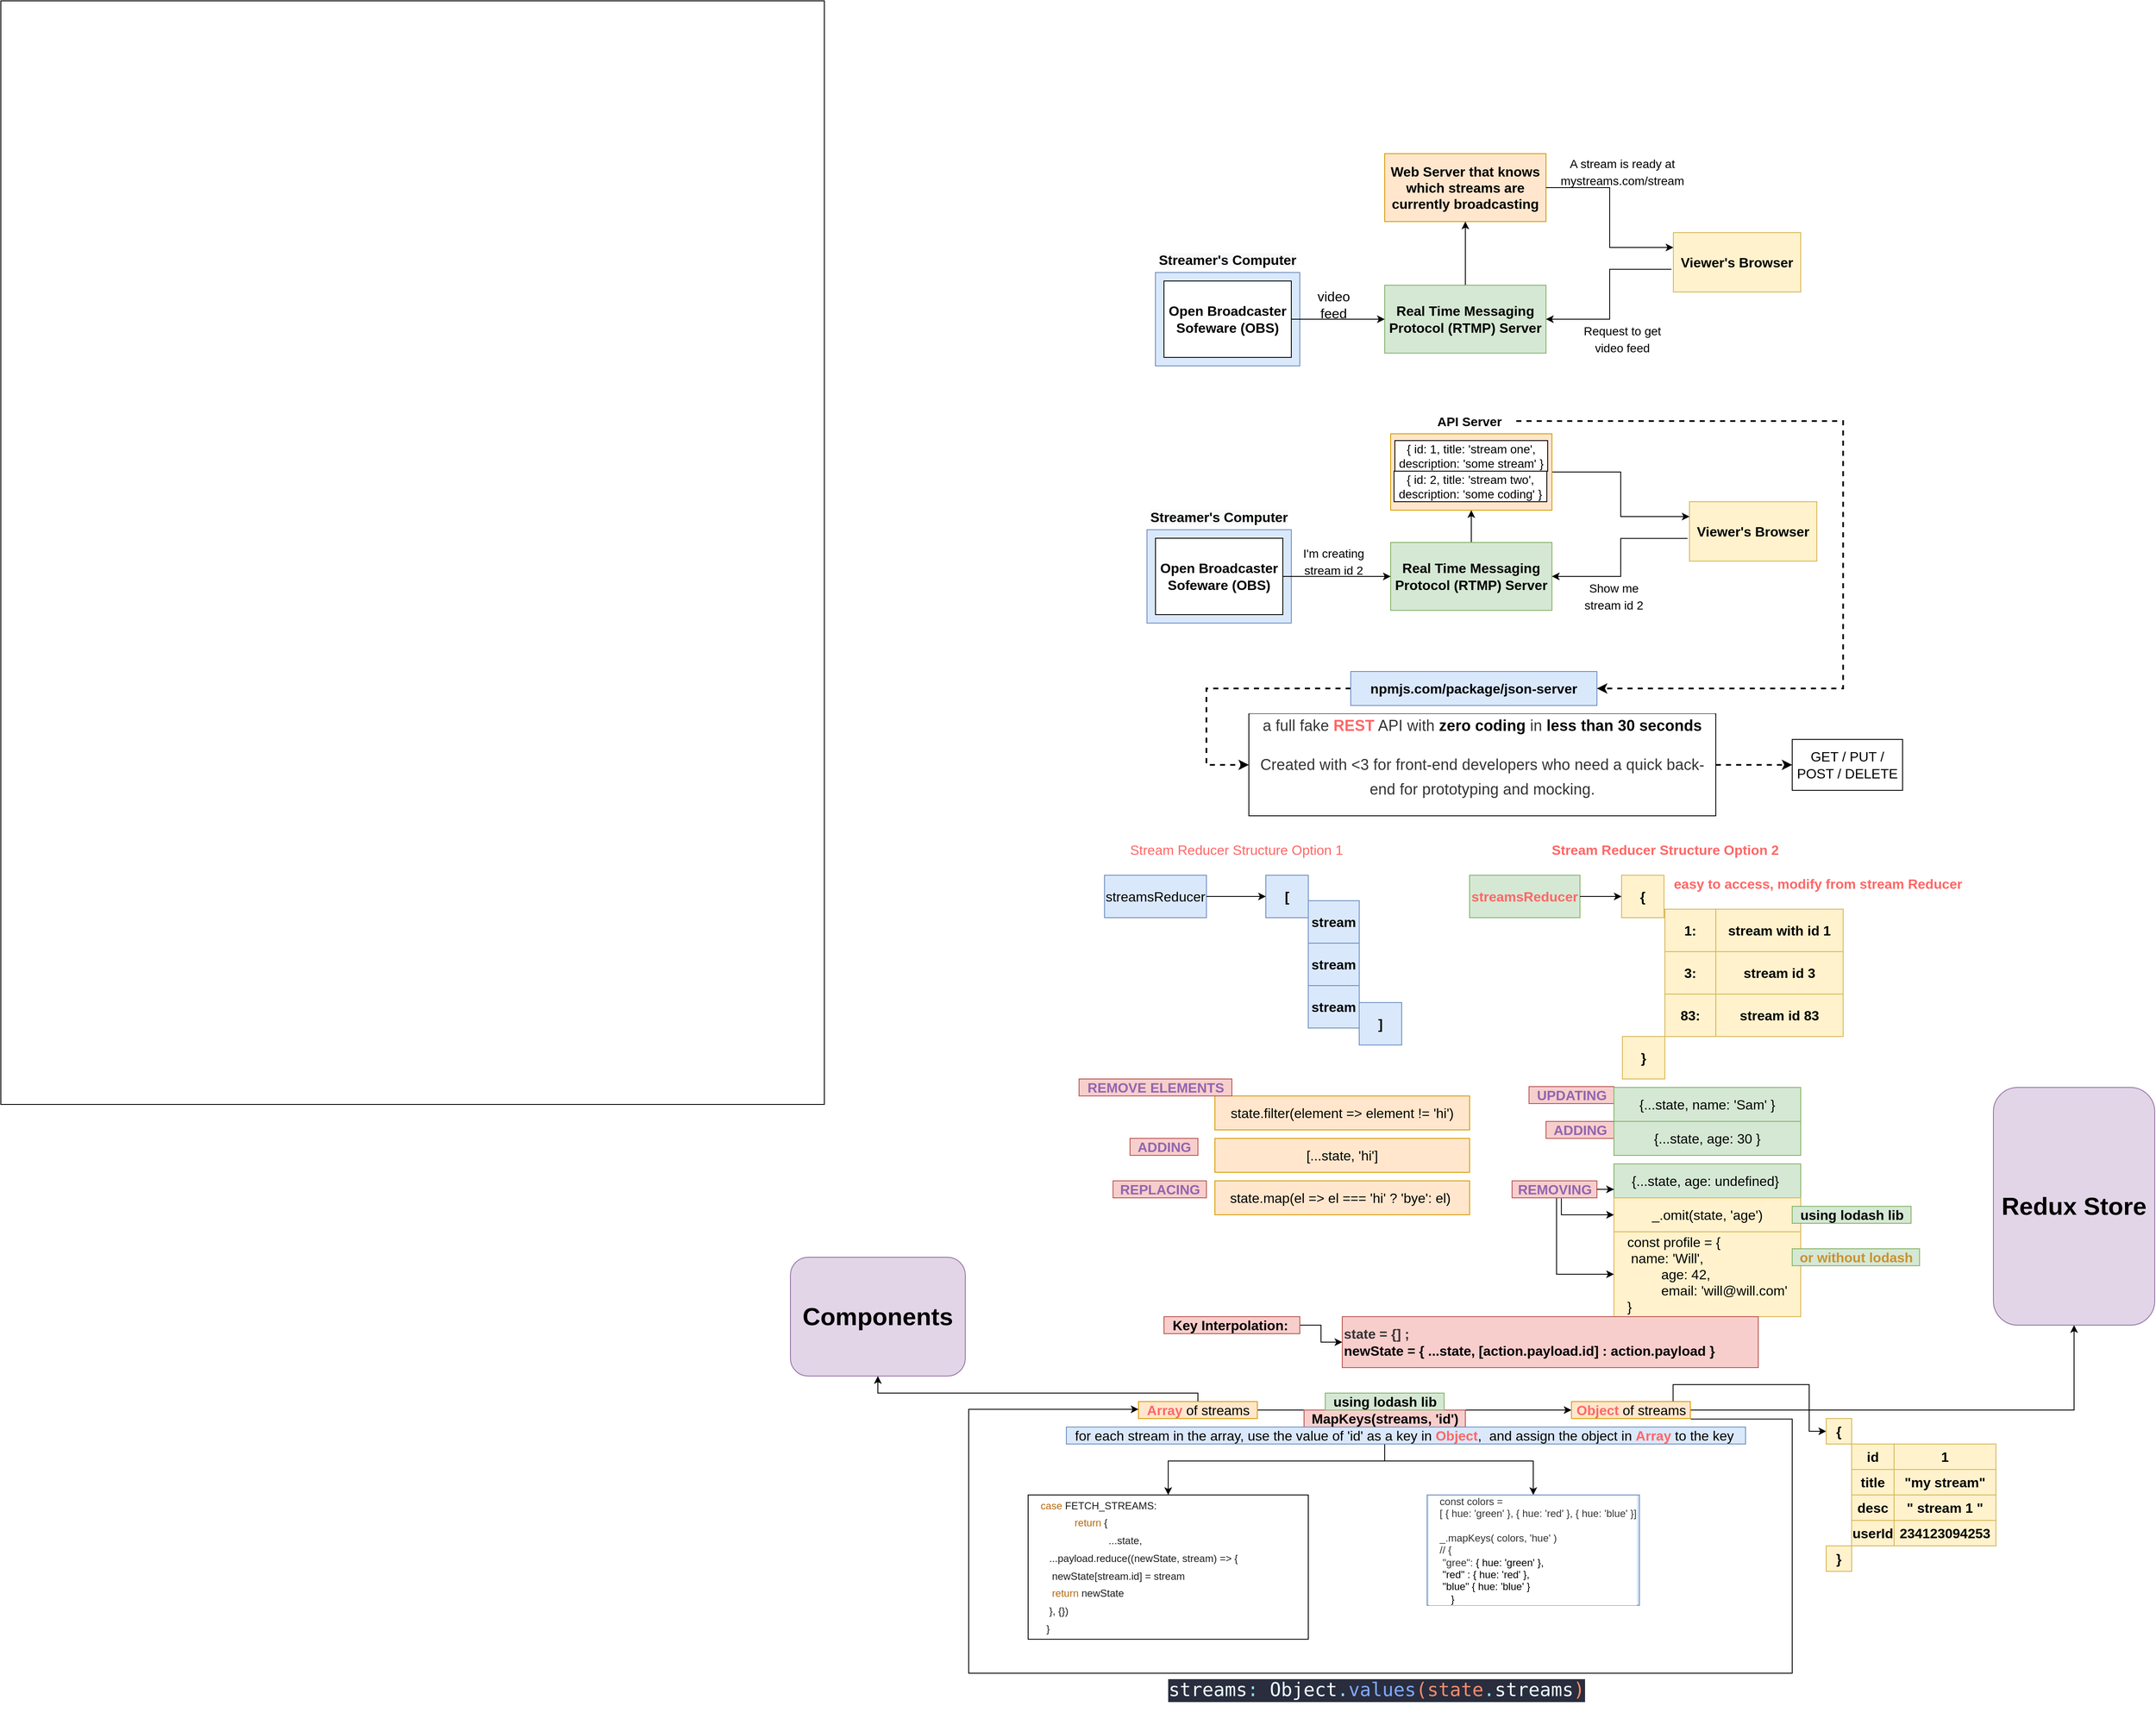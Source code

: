<mxfile version="15.6.3" type="github">
  <diagram id="C5RBs43oDa-KdzZeNtuy" name="Page-1">
    <mxGraphModel dx="2934" dy="1894" grid="1" gridSize="10" guides="1" tooltips="1" connect="1" arrows="1" fold="1" page="1" pageScale="1" pageWidth="827" pageHeight="1169" math="0" shadow="0">
      <root>
        <mxCell id="WIyWlLk6GJQsqaUBKTNV-0" />
        <mxCell id="WIyWlLk6GJQsqaUBKTNV-1" parent="WIyWlLk6GJQsqaUBKTNV-0" />
        <mxCell id="3ZLGVI5_L8edAR1RSdMJ-56" value="" style="group" parent="WIyWlLk6GJQsqaUBKTNV-1" vertex="1" connectable="0">
          <mxGeometry x="-170" y="40" width="770" height="560" as="geometry" />
        </mxCell>
        <mxCell id="3ZLGVI5_L8edAR1RSdMJ-15" value="" style="group" parent="3ZLGVI5_L8edAR1RSdMJ-56" vertex="1" connectable="0">
          <mxGeometry x="10" width="760" height="250" as="geometry" />
        </mxCell>
        <mxCell id="3ZLGVI5_L8edAR1RSdMJ-0" value="&lt;b&gt;&lt;font style=&quot;font-size: 16px&quot;&gt;Web Server that knows which streams are currently broadcasting&lt;/font&gt;&lt;/b&gt;" style="rounded=0;whiteSpace=wrap;html=1;fillColor=#ffe6cc;strokeColor=#d79b00;" parent="3ZLGVI5_L8edAR1RSdMJ-15" vertex="1">
          <mxGeometry x="270" width="190" height="80" as="geometry" />
        </mxCell>
        <mxCell id="3ZLGVI5_L8edAR1RSdMJ-1" value="&lt;b&gt;&lt;font style=&quot;font-size: 16px&quot;&gt;Viewer&#39;s Browser&lt;/font&gt;&lt;/b&gt;" style="rounded=0;whiteSpace=wrap;html=1;fillColor=#fff2cc;strokeColor=#d6b656;" parent="3ZLGVI5_L8edAR1RSdMJ-15" vertex="1">
          <mxGeometry x="610" y="93" width="150" height="70" as="geometry" />
        </mxCell>
        <mxCell id="3ZLGVI5_L8edAR1RSdMJ-10" style="edgeStyle=orthogonalEdgeStyle;rounded=0;orthogonalLoop=1;jettySize=auto;html=1;entryX=0;entryY=0.25;entryDx=0;entryDy=0;fontSize=16;" parent="3ZLGVI5_L8edAR1RSdMJ-15" source="3ZLGVI5_L8edAR1RSdMJ-0" target="3ZLGVI5_L8edAR1RSdMJ-1" edge="1">
          <mxGeometry relative="1" as="geometry" />
        </mxCell>
        <mxCell id="3ZLGVI5_L8edAR1RSdMJ-12" style="edgeStyle=orthogonalEdgeStyle;rounded=0;orthogonalLoop=1;jettySize=auto;html=1;entryX=0.5;entryY=1;entryDx=0;entryDy=0;fontSize=16;" parent="3ZLGVI5_L8edAR1RSdMJ-15" source="3ZLGVI5_L8edAR1RSdMJ-2" target="3ZLGVI5_L8edAR1RSdMJ-0" edge="1">
          <mxGeometry relative="1" as="geometry" />
        </mxCell>
        <mxCell id="3ZLGVI5_L8edAR1RSdMJ-2" value="&lt;b&gt;&lt;font style=&quot;font-size: 16px&quot;&gt;Real Time Messaging Protocol (RTMP) Server&lt;/font&gt;&lt;/b&gt;" style="rounded=0;whiteSpace=wrap;html=1;fillColor=#d5e8d4;strokeColor=#82b366;" parent="3ZLGVI5_L8edAR1RSdMJ-15" vertex="1">
          <mxGeometry x="270" y="155" width="190" height="80" as="geometry" />
        </mxCell>
        <mxCell id="3ZLGVI5_L8edAR1RSdMJ-11" style="edgeStyle=orthogonalEdgeStyle;rounded=0;orthogonalLoop=1;jettySize=auto;html=1;entryX=1;entryY=0.5;entryDx=0;entryDy=0;fontSize=16;exitX=-0.015;exitY=0.617;exitDx=0;exitDy=0;exitPerimeter=0;" parent="3ZLGVI5_L8edAR1RSdMJ-15" source="3ZLGVI5_L8edAR1RSdMJ-1" target="3ZLGVI5_L8edAR1RSdMJ-2" edge="1">
          <mxGeometry relative="1" as="geometry" />
        </mxCell>
        <mxCell id="3ZLGVI5_L8edAR1RSdMJ-6" value="" style="group" parent="3ZLGVI5_L8edAR1RSdMJ-15" vertex="1" connectable="0">
          <mxGeometry y="110" width="170" height="140" as="geometry" />
        </mxCell>
        <mxCell id="3ZLGVI5_L8edAR1RSdMJ-4" value="&lt;b&gt;&lt;span style=&quot;color: rgb(0 , 0 , 0) ; font-family: &amp;#34;helvetica&amp;#34; ; font-size: 16px ; font-style: normal ; letter-spacing: normal ; text-align: center ; text-indent: 0px ; text-transform: none ; word-spacing: 0px ; background-color: rgb(248 , 249 , 250) ; display: inline ; float: none&quot;&gt;Streamer&#39;s Computer&lt;/span&gt;&lt;br&gt;&lt;/b&gt;" style="text;html=1;strokeColor=none;fillColor=none;align=center;verticalAlign=middle;whiteSpace=wrap;rounded=0;fontSize=16;" parent="3ZLGVI5_L8edAR1RSdMJ-6" vertex="1">
          <mxGeometry width="170" height="30" as="geometry" />
        </mxCell>
        <mxCell id="3ZLGVI5_L8edAR1RSdMJ-5" value="" style="rounded=0;whiteSpace=wrap;html=1;fontSize=16;align=center;fillColor=#dae8fc;strokeColor=#6c8ebf;" parent="3ZLGVI5_L8edAR1RSdMJ-6" vertex="1">
          <mxGeometry y="30" width="170" height="110" as="geometry" />
        </mxCell>
        <mxCell id="3ZLGVI5_L8edAR1RSdMJ-7" value="&lt;b&gt;Open Broadcaster Sofeware (OBS)&lt;/b&gt;" style="rounded=0;whiteSpace=wrap;html=1;fontSize=16;align=center;" parent="3ZLGVI5_L8edAR1RSdMJ-6" vertex="1">
          <mxGeometry x="10" y="40" width="150" height="90" as="geometry" />
        </mxCell>
        <mxCell id="3ZLGVI5_L8edAR1RSdMJ-8" style="edgeStyle=orthogonalEdgeStyle;rounded=0;orthogonalLoop=1;jettySize=auto;html=1;entryX=0;entryY=0.5;entryDx=0;entryDy=0;fontSize=16;" parent="3ZLGVI5_L8edAR1RSdMJ-15" source="3ZLGVI5_L8edAR1RSdMJ-7" target="3ZLGVI5_L8edAR1RSdMJ-2" edge="1">
          <mxGeometry relative="1" as="geometry" />
        </mxCell>
        <mxCell id="3ZLGVI5_L8edAR1RSdMJ-9" value="video feed" style="text;html=1;strokeColor=none;fillColor=none;align=center;verticalAlign=middle;whiteSpace=wrap;rounded=0;fontSize=16;" parent="3ZLGVI5_L8edAR1RSdMJ-15" vertex="1">
          <mxGeometry x="180" y="163" width="60" height="30" as="geometry" />
        </mxCell>
        <mxCell id="3ZLGVI5_L8edAR1RSdMJ-13" value="&lt;font style=&quot;font-size: 14px&quot;&gt;Request to get video feed&lt;/font&gt;" style="text;html=1;strokeColor=none;fillColor=none;align=center;verticalAlign=middle;whiteSpace=wrap;rounded=0;fontSize=16;" parent="3ZLGVI5_L8edAR1RSdMJ-15" vertex="1">
          <mxGeometry x="500" y="200" width="100" height="35" as="geometry" />
        </mxCell>
        <mxCell id="3ZLGVI5_L8edAR1RSdMJ-14" value="&lt;font style=&quot;font-size: 14px&quot;&gt;A stream is ready at mystreams.com/stream&lt;/font&gt;" style="text;html=1;strokeColor=none;fillColor=none;align=center;verticalAlign=middle;whiteSpace=wrap;rounded=0;fontSize=16;" parent="3ZLGVI5_L8edAR1RSdMJ-15" vertex="1">
          <mxGeometry x="500" y="3" width="100" height="35" as="geometry" />
        </mxCell>
        <mxCell id="3ZLGVI5_L8edAR1RSdMJ-51" value="" style="group" parent="3ZLGVI5_L8edAR1RSdMJ-56" vertex="1" connectable="0">
          <mxGeometry y="280" width="760" height="280" as="geometry" />
        </mxCell>
        <mxCell id="3ZLGVI5_L8edAR1RSdMJ-53" value="" style="group" parent="3ZLGVI5_L8edAR1RSdMJ-51" vertex="1" connectable="0">
          <mxGeometry y="20" width="760" height="253" as="geometry" />
        </mxCell>
        <mxCell id="3ZLGVI5_L8edAR1RSdMJ-16" value="" style="group" parent="3ZLGVI5_L8edAR1RSdMJ-53" vertex="1" connectable="0">
          <mxGeometry y="3" width="760" height="250" as="geometry" />
        </mxCell>
        <mxCell id="3ZLGVI5_L8edAR1RSdMJ-18" value="&lt;b&gt;&lt;font style=&quot;font-size: 16px&quot;&gt;Viewer&#39;s Browser&lt;/font&gt;&lt;/b&gt;" style="rounded=0;whiteSpace=wrap;html=1;fillColor=#fff2cc;strokeColor=#d6b656;" parent="3ZLGVI5_L8edAR1RSdMJ-16" vertex="1">
          <mxGeometry x="639" y="107" width="150" height="70" as="geometry" />
        </mxCell>
        <mxCell id="3ZLGVI5_L8edAR1RSdMJ-19" style="edgeStyle=orthogonalEdgeStyle;rounded=0;orthogonalLoop=1;jettySize=auto;html=1;entryX=0;entryY=0.25;entryDx=0;entryDy=0;fontSize=16;" parent="3ZLGVI5_L8edAR1RSdMJ-16" source="3ZLGVI5_L8edAR1RSdMJ-17" target="3ZLGVI5_L8edAR1RSdMJ-18" edge="1">
          <mxGeometry relative="1" as="geometry" />
        </mxCell>
        <mxCell id="3ZLGVI5_L8edAR1RSdMJ-20" style="edgeStyle=orthogonalEdgeStyle;rounded=0;orthogonalLoop=1;jettySize=auto;html=1;entryX=0.5;entryY=1;entryDx=0;entryDy=0;fontSize=16;" parent="3ZLGVI5_L8edAR1RSdMJ-16" source="3ZLGVI5_L8edAR1RSdMJ-21" target="3ZLGVI5_L8edAR1RSdMJ-17" edge="1">
          <mxGeometry relative="1" as="geometry" />
        </mxCell>
        <mxCell id="3ZLGVI5_L8edAR1RSdMJ-21" value="&lt;b&gt;&lt;font style=&quot;font-size: 16px&quot;&gt;Real Time Messaging Protocol (RTMP) Server&lt;/font&gt;&lt;/b&gt;" style="rounded=0;whiteSpace=wrap;html=1;fillColor=#d5e8d4;strokeColor=#82b366;" parent="3ZLGVI5_L8edAR1RSdMJ-16" vertex="1">
          <mxGeometry x="287" y="155" width="190" height="80" as="geometry" />
        </mxCell>
        <mxCell id="3ZLGVI5_L8edAR1RSdMJ-22" style="edgeStyle=orthogonalEdgeStyle;rounded=0;orthogonalLoop=1;jettySize=auto;html=1;entryX=1;entryY=0.5;entryDx=0;entryDy=0;fontSize=16;exitX=-0.015;exitY=0.617;exitDx=0;exitDy=0;exitPerimeter=0;" parent="3ZLGVI5_L8edAR1RSdMJ-16" source="3ZLGVI5_L8edAR1RSdMJ-18" target="3ZLGVI5_L8edAR1RSdMJ-21" edge="1">
          <mxGeometry relative="1" as="geometry" />
        </mxCell>
        <mxCell id="3ZLGVI5_L8edAR1RSdMJ-23" value="" style="group" parent="3ZLGVI5_L8edAR1RSdMJ-16" vertex="1" connectable="0">
          <mxGeometry y="110" width="170" height="140" as="geometry" />
        </mxCell>
        <mxCell id="3ZLGVI5_L8edAR1RSdMJ-24" value="&lt;b&gt;&lt;span style=&quot;color: rgb(0 , 0 , 0) ; font-family: &amp;#34;helvetica&amp;#34; ; font-size: 16px ; font-style: normal ; letter-spacing: normal ; text-align: center ; text-indent: 0px ; text-transform: none ; word-spacing: 0px ; background-color: rgb(248 , 249 , 250) ; display: inline ; float: none&quot;&gt;Streamer&#39;s Computer&lt;/span&gt;&lt;br&gt;&lt;/b&gt;" style="text;html=1;strokeColor=none;fillColor=none;align=center;verticalAlign=middle;whiteSpace=wrap;rounded=0;fontSize=16;" parent="3ZLGVI5_L8edAR1RSdMJ-23" vertex="1">
          <mxGeometry width="170" height="30" as="geometry" />
        </mxCell>
        <mxCell id="3ZLGVI5_L8edAR1RSdMJ-25" value="" style="rounded=0;whiteSpace=wrap;html=1;fontSize=16;align=center;fillColor=#dae8fc;strokeColor=#6c8ebf;" parent="3ZLGVI5_L8edAR1RSdMJ-23" vertex="1">
          <mxGeometry y="30" width="170" height="110" as="geometry" />
        </mxCell>
        <mxCell id="3ZLGVI5_L8edAR1RSdMJ-26" value="&lt;b&gt;Open Broadcaster Sofeware (OBS)&lt;/b&gt;" style="rounded=0;whiteSpace=wrap;html=1;fontSize=16;align=center;" parent="3ZLGVI5_L8edAR1RSdMJ-23" vertex="1">
          <mxGeometry x="10" y="40" width="150" height="90" as="geometry" />
        </mxCell>
        <mxCell id="3ZLGVI5_L8edAR1RSdMJ-27" style="edgeStyle=orthogonalEdgeStyle;rounded=0;orthogonalLoop=1;jettySize=auto;html=1;entryX=0;entryY=0.5;entryDx=0;entryDy=0;fontSize=16;" parent="3ZLGVI5_L8edAR1RSdMJ-16" source="3ZLGVI5_L8edAR1RSdMJ-26" target="3ZLGVI5_L8edAR1RSdMJ-21" edge="1">
          <mxGeometry relative="1" as="geometry" />
        </mxCell>
        <mxCell id="3ZLGVI5_L8edAR1RSdMJ-28" value="&lt;font style=&quot;font-size: 14px&quot;&gt;I&#39;m creating stream id 2&lt;/font&gt;" style="text;html=1;strokeColor=none;fillColor=none;align=center;verticalAlign=middle;whiteSpace=wrap;rounded=0;fontSize=16;" parent="3ZLGVI5_L8edAR1RSdMJ-16" vertex="1">
          <mxGeometry x="180" y="163" width="80" height="27" as="geometry" />
        </mxCell>
        <mxCell id="3ZLGVI5_L8edAR1RSdMJ-29" value="&lt;font style=&quot;font-size: 14px&quot;&gt;Show me stream id 2&lt;/font&gt;" style="text;html=1;strokeColor=none;fillColor=none;align=center;verticalAlign=middle;whiteSpace=wrap;rounded=0;fontSize=16;" parent="3ZLGVI5_L8edAR1RSdMJ-16" vertex="1">
          <mxGeometry x="500" y="200" width="100" height="35" as="geometry" />
        </mxCell>
        <mxCell id="3ZLGVI5_L8edAR1RSdMJ-52" value="" style="group" parent="3ZLGVI5_L8edAR1RSdMJ-16" vertex="1" connectable="0">
          <mxGeometry x="286" y="27" width="244" height="90" as="geometry" />
        </mxCell>
        <mxCell id="3ZLGVI5_L8edAR1RSdMJ-17" value="" style="rounded=0;whiteSpace=wrap;html=1;fillColor=#ffe6cc;strokeColor=#d79b00;" parent="3ZLGVI5_L8edAR1RSdMJ-52" vertex="1">
          <mxGeometry x="1" width="190" height="90" as="geometry" />
        </mxCell>
        <mxCell id="3ZLGVI5_L8edAR1RSdMJ-31" value="{ id: 1, title: &#39;stream one&#39;, description: &#39;some stream&#39; }" style="rounded=0;whiteSpace=wrap;html=1;fontSize=14;align=center;" parent="3ZLGVI5_L8edAR1RSdMJ-52" vertex="1">
          <mxGeometry x="6" y="8" width="180" height="36" as="geometry" />
        </mxCell>
        <mxCell id="3ZLGVI5_L8edAR1RSdMJ-48" value="{ id: 2, title: &#39;stream two&#39;, description: &#39;some coding&#39; }" style="rounded=0;whiteSpace=wrap;html=1;fontSize=14;align=center;" parent="3ZLGVI5_L8edAR1RSdMJ-52" vertex="1">
          <mxGeometry x="5" y="44" width="180" height="36" as="geometry" />
        </mxCell>
        <mxCell id="3ZLGVI5_L8edAR1RSdMJ-49" value="&lt;font style=&quot;font-size: 15px&quot;&gt;&lt;b&gt;API Server&lt;/b&gt;&lt;/font&gt;" style="text;html=1;strokeColor=none;fillColor=none;align=center;verticalAlign=middle;whiteSpace=wrap;rounded=0;fontSize=14;" parent="3ZLGVI5_L8edAR1RSdMJ-53" vertex="1">
          <mxGeometry x="325" width="110" height="30" as="geometry" />
        </mxCell>
        <mxCell id="3ZLGVI5_L8edAR1RSdMJ-57" value="" style="rounded=0;whiteSpace=wrap;html=1;fontSize=14;align=center;" parent="WIyWlLk6GJQsqaUBKTNV-1" vertex="1">
          <mxGeometry x="-1520" y="-140" width="970" height="1300" as="geometry" />
        </mxCell>
        <mxCell id="3ZLGVI5_L8edAR1RSdMJ-61" style="edgeStyle=orthogonalEdgeStyle;rounded=0;orthogonalLoop=1;jettySize=auto;html=1;entryX=0;entryY=0.5;entryDx=0;entryDy=0;dashed=1;fontSize=16;strokeWidth=2;exitX=0;exitY=0.5;exitDx=0;exitDy=0;" parent="WIyWlLk6GJQsqaUBKTNV-1" source="3ZLGVI5_L8edAR1RSdMJ-58" target="3ZLGVI5_L8edAR1RSdMJ-60" edge="1">
          <mxGeometry relative="1" as="geometry">
            <Array as="points">
              <mxPoint x="-100" y="670" />
              <mxPoint x="-100" y="760" />
            </Array>
          </mxGeometry>
        </mxCell>
        <mxCell id="3ZLGVI5_L8edAR1RSdMJ-58" value="&lt;font style=&quot;font-size: 16px&quot;&gt;&lt;b&gt;npmjs.com/package/json-server&lt;/b&gt;&lt;/font&gt;" style="rounded=0;whiteSpace=wrap;html=1;fontSize=14;align=center;fillColor=#dae8fc;strokeColor=#6c8ebf;" parent="WIyWlLk6GJQsqaUBKTNV-1" vertex="1">
          <mxGeometry x="70" y="650" width="290" height="40" as="geometry" />
        </mxCell>
        <mxCell id="3ZLGVI5_L8edAR1RSdMJ-59" style="edgeStyle=orthogonalEdgeStyle;rounded=0;orthogonalLoop=1;jettySize=auto;html=1;entryX=1;entryY=0.5;entryDx=0;entryDy=0;fontSize=16;dashed=1;strokeWidth=2;" parent="WIyWlLk6GJQsqaUBKTNV-1" source="3ZLGVI5_L8edAR1RSdMJ-49" target="3ZLGVI5_L8edAR1RSdMJ-58" edge="1">
          <mxGeometry relative="1" as="geometry">
            <Array as="points">
              <mxPoint x="650" y="355" />
              <mxPoint x="650" y="670" />
            </Array>
          </mxGeometry>
        </mxCell>
        <mxCell id="3ZLGVI5_L8edAR1RSdMJ-63" value="" style="edgeStyle=orthogonalEdgeStyle;rounded=0;orthogonalLoop=1;jettySize=auto;html=1;dashed=1;fontSize=16;fontColor=#FF6666;strokeWidth=2;" parent="WIyWlLk6GJQsqaUBKTNV-1" source="3ZLGVI5_L8edAR1RSdMJ-60" target="3ZLGVI5_L8edAR1RSdMJ-62" edge="1">
          <mxGeometry relative="1" as="geometry" />
        </mxCell>
        <mxCell id="3ZLGVI5_L8edAR1RSdMJ-60" value="&lt;p style=&quot;box-sizing: border-box ; font-size: 18px ; margin-top: 0px ; margin-bottom: 16px ; line-height: 1.65 ; letter-spacing: 0.1px ; font-family: &amp;#34;source sans pro&amp;#34; , &amp;#34;lucida grande&amp;#34; , sans-serif ; background-color: rgb(255 , 255 , 255)&quot;&gt;&lt;font color=&quot;#333333&quot;&gt;a full fake &lt;/font&gt;&lt;b&gt;&lt;font color=&quot;#ff6666&quot;&gt;REST&lt;/font&gt;&lt;/b&gt;&lt;font color=&quot;#333333&quot;&gt; API with&amp;nbsp;&lt;/font&gt;&lt;span style=&quot;color: black ; box-sizing: border-box ; font-weight: bolder&quot;&gt;zero coding&lt;/span&gt;&lt;font color=&quot;#333333&quot;&gt;&amp;nbsp;in&amp;nbsp;&lt;/font&gt;&lt;span style=&quot;color: black ; box-sizing: border-box ; font-weight: bolder&quot;&gt;less than 30 seconds&lt;/span&gt;&lt;/p&gt;&lt;p style=&quot;box-sizing: border-box ; color: rgb(51 , 51 , 51) ; font-size: 18px ; margin-top: 0px ; margin-bottom: 16px ; line-height: 1.65 ; letter-spacing: 0.1px ; font-family: &amp;#34;source sans pro&amp;#34; , &amp;#34;lucida grande&amp;#34; , sans-serif ; background-color: rgb(255 , 255 , 255)&quot;&gt;Created with &amp;lt;3 for front-end developers who need a quick back-end for prototyping and mocking.&lt;/p&gt;" style="rounded=0;whiteSpace=wrap;html=1;fontSize=16;align=center;" parent="WIyWlLk6GJQsqaUBKTNV-1" vertex="1">
          <mxGeometry x="-50" y="700" width="550" height="120" as="geometry" />
        </mxCell>
        <mxCell id="3ZLGVI5_L8edAR1RSdMJ-62" value="GET / PUT / POST / DELETE" style="whiteSpace=wrap;html=1;rounded=0;fontSize=16;" parent="WIyWlLk6GJQsqaUBKTNV-1" vertex="1">
          <mxGeometry x="590" y="730" width="130" height="60" as="geometry" />
        </mxCell>
        <mxCell id="3ZLGVI5_L8edAR1RSdMJ-106" value="" style="group" parent="WIyWlLk6GJQsqaUBKTNV-1" vertex="1" connectable="0">
          <mxGeometry x="-250" y="1130" width="990" height="280" as="geometry" />
        </mxCell>
        <mxCell id="3ZLGVI5_L8edAR1RSdMJ-87" value="state.map(el =&amp;gt; el === &#39;hi&#39; ? &#39;bye&#39;: el)&amp;nbsp;" style="whiteSpace=wrap;html=1;fontSize=16;align=center;fillColor=#ffe6cc;strokeColor=#d79b00;" parent="3ZLGVI5_L8edAR1RSdMJ-106" vertex="1">
          <mxGeometry x="160" y="120" width="300" height="40" as="geometry" />
        </mxCell>
        <mxCell id="3ZLGVI5_L8edAR1RSdMJ-88" value="&lt;div style=&quot;text-align: left&quot;&gt;&lt;span&gt;const profile = {&lt;/span&gt;&lt;/div&gt;&lt;div style=&quot;text-align: left&quot;&gt;&lt;span&gt;&lt;span style=&quot;white-space: pre&quot;&gt; &lt;/span&gt;name: &#39;Will&#39;,&lt;/span&gt;&lt;/div&gt;&lt;blockquote style=&quot;margin: 0 0 0 40px ; border: none ; padding: 0px&quot;&gt;&lt;div style=&quot;text-align: left&quot;&gt;&lt;span&gt;age: 42,&lt;/span&gt;&lt;/div&gt;&lt;/blockquote&gt;&lt;blockquote style=&quot;margin: 0 0 0 40px ; border: none ; padding: 0px&quot;&gt;&lt;div style=&quot;text-align: left&quot;&gt;&lt;span&gt;email: &#39;will@will.com&#39;&lt;/span&gt;&lt;/div&gt;&lt;/blockquote&gt;&lt;div style=&quot;text-align: left&quot;&gt;&lt;span&gt;}&lt;/span&gt;&lt;/div&gt;" style="whiteSpace=wrap;html=1;fontSize=16;align=center;fillColor=#fff2cc;strokeColor=#d6b656;" parent="3ZLGVI5_L8edAR1RSdMJ-106" vertex="1">
          <mxGeometry x="630" y="180" width="220" height="100" as="geometry" />
        </mxCell>
        <mxCell id="3ZLGVI5_L8edAR1RSdMJ-89" value="state.filter(element =&amp;gt; element != &#39;hi&#39;)" style="whiteSpace=wrap;html=1;fontSize=16;align=center;fillColor=#ffe6cc;strokeColor=#d79b00;" parent="3ZLGVI5_L8edAR1RSdMJ-106" vertex="1">
          <mxGeometry x="160" y="20" width="300" height="40" as="geometry" />
        </mxCell>
        <mxCell id="3ZLGVI5_L8edAR1RSdMJ-90" value="&lt;span style=&quot;color: rgb(144 , 101 , 176) ; font-weight: 600&quot;&gt;REMOVE ELEMENTS&lt;/span&gt;" style="text;html=1;align=center;verticalAlign=middle;resizable=0;points=[];autosize=1;strokeColor=#b85450;fillColor=#f8cecc;fontSize=16;" parent="3ZLGVI5_L8edAR1RSdMJ-106" vertex="1">
          <mxGeometry width="180" height="20" as="geometry" />
        </mxCell>
        <mxCell id="3ZLGVI5_L8edAR1RSdMJ-91" value="&lt;span style=&quot;color: rgb(144 , 101 , 176) ; font-weight: 600&quot;&gt;ADDING&lt;/span&gt;" style="text;html=1;align=center;verticalAlign=middle;resizable=0;points=[];autosize=1;strokeColor=#b85450;fillColor=#f8cecc;fontSize=16;" parent="3ZLGVI5_L8edAR1RSdMJ-106" vertex="1">
          <mxGeometry x="60" y="70" width="80" height="20" as="geometry" />
        </mxCell>
        <mxCell id="3ZLGVI5_L8edAR1RSdMJ-92" value="[...state, &#39;hi&#39;]" style="whiteSpace=wrap;html=1;fontSize=16;align=center;fillColor=#ffe6cc;strokeColor=#d79b00;" parent="3ZLGVI5_L8edAR1RSdMJ-106" vertex="1">
          <mxGeometry x="160" y="70" width="300" height="40" as="geometry" />
        </mxCell>
        <mxCell id="3ZLGVI5_L8edAR1RSdMJ-93" value="&lt;span style=&quot;color: rgb(144 , 101 , 176) ; font-weight: 600&quot;&gt;REPLACING&lt;/span&gt;" style="text;html=1;align=center;verticalAlign=middle;resizable=0;points=[];autosize=1;strokeColor=#b85450;fillColor=#f8cecc;fontSize=16;" parent="3ZLGVI5_L8edAR1RSdMJ-106" vertex="1">
          <mxGeometry x="40" y="120" width="110" height="20" as="geometry" />
        </mxCell>
        <mxCell id="3ZLGVI5_L8edAR1RSdMJ-94" value="&lt;span style=&quot;color: rgb(144 , 101 , 176)&quot;&gt;&lt;b&gt;UPDATING&lt;/b&gt;&lt;/span&gt;" style="text;html=1;align=center;verticalAlign=middle;resizable=0;points=[];autosize=1;strokeColor=#b85450;fillColor=#f8cecc;fontSize=16;" parent="3ZLGVI5_L8edAR1RSdMJ-106" vertex="1">
          <mxGeometry x="530" y="9" width="100" height="20" as="geometry" />
        </mxCell>
        <mxCell id="3ZLGVI5_L8edAR1RSdMJ-95" value="&lt;span&gt;{...state, name: &#39;Sam&#39; }&lt;/span&gt;" style="whiteSpace=wrap;html=1;fontSize=16;align=center;fillColor=#d5e8d4;strokeColor=#82b366;" parent="3ZLGVI5_L8edAR1RSdMJ-106" vertex="1">
          <mxGeometry x="630" y="10" width="220" height="40" as="geometry" />
        </mxCell>
        <mxCell id="3ZLGVI5_L8edAR1RSdMJ-96" value="&lt;span style=&quot;color: rgb(144 , 101 , 176)&quot;&gt;&lt;b&gt;ADDING&lt;/b&gt;&lt;/span&gt;" style="text;html=1;align=center;verticalAlign=middle;resizable=0;points=[];autosize=1;strokeColor=#b85450;fillColor=#f8cecc;fontSize=16;" parent="3ZLGVI5_L8edAR1RSdMJ-106" vertex="1">
          <mxGeometry x="550" y="50" width="80" height="20" as="geometry" />
        </mxCell>
        <mxCell id="3ZLGVI5_L8edAR1RSdMJ-97" value="&lt;span&gt;{...state, age: 30 }&lt;/span&gt;" style="whiteSpace=wrap;html=1;fontSize=16;align=center;fillColor=#d5e8d4;strokeColor=#82b366;" parent="3ZLGVI5_L8edAR1RSdMJ-106" vertex="1">
          <mxGeometry x="630" y="50" width="220" height="40" as="geometry" />
        </mxCell>
        <mxCell id="3ZLGVI5_L8edAR1RSdMJ-103" style="edgeStyle=orthogonalEdgeStyle;rounded=0;orthogonalLoop=1;jettySize=auto;html=1;entryX=0;entryY=0.5;entryDx=0;entryDy=0;fontSize=16;fontColor=#FF6666;strokeWidth=1;exitX=0.524;exitY=0.992;exitDx=0;exitDy=0;exitPerimeter=0;" parent="3ZLGVI5_L8edAR1RSdMJ-106" source="3ZLGVI5_L8edAR1RSdMJ-98" target="3ZLGVI5_L8edAR1RSdMJ-88" edge="1">
          <mxGeometry relative="1" as="geometry" />
        </mxCell>
        <mxCell id="3ZLGVI5_L8edAR1RSdMJ-98" value="&lt;span style=&quot;color: rgb(144 , 101 , 176)&quot;&gt;&lt;b&gt;REMOVING&lt;/b&gt;&lt;/span&gt;" style="text;html=1;align=center;verticalAlign=middle;resizable=0;points=[];autosize=1;strokeColor=#b85450;fillColor=#f8cecc;fontSize=16;" parent="3ZLGVI5_L8edAR1RSdMJ-106" vertex="1">
          <mxGeometry x="510" y="120" width="100" height="20" as="geometry" />
        </mxCell>
        <mxCell id="3ZLGVI5_L8edAR1RSdMJ-99" value="&lt;span class=&quot;notion-enable-hover&quot;&gt;{...state, age: undefined}&amp;nbsp;&lt;br&gt;&lt;/span&gt;" style="whiteSpace=wrap;html=1;fontSize=16;align=center;fillColor=#d5e8d4;strokeColor=#82b366;" parent="3ZLGVI5_L8edAR1RSdMJ-106" vertex="1">
          <mxGeometry x="630" y="100" width="220" height="40" as="geometry" />
        </mxCell>
        <mxCell id="3ZLGVI5_L8edAR1RSdMJ-105" style="edgeStyle=orthogonalEdgeStyle;rounded=0;orthogonalLoop=1;jettySize=auto;html=1;entryX=0;entryY=0.75;entryDx=0;entryDy=0;fontSize=16;fontColor=#FF6666;strokeWidth=1;" parent="3ZLGVI5_L8edAR1RSdMJ-106" source="3ZLGVI5_L8edAR1RSdMJ-98" target="3ZLGVI5_L8edAR1RSdMJ-99" edge="1">
          <mxGeometry relative="1" as="geometry" />
        </mxCell>
        <mxCell id="3ZLGVI5_L8edAR1RSdMJ-100" value="&lt;span class=&quot;notion-enable-hover&quot;&gt;_.omit(state, &#39;age&#39;)&lt;br&gt;&lt;/span&gt;" style="whiteSpace=wrap;html=1;fontSize=16;align=center;fillColor=#fff2cc;strokeColor=#d6b656;" parent="3ZLGVI5_L8edAR1RSdMJ-106" vertex="1">
          <mxGeometry x="630" y="140" width="220" height="40" as="geometry" />
        </mxCell>
        <mxCell id="3ZLGVI5_L8edAR1RSdMJ-104" style="edgeStyle=orthogonalEdgeStyle;rounded=0;orthogonalLoop=1;jettySize=auto;html=1;entryX=0;entryY=0.5;entryDx=0;entryDy=0;fontSize=16;fontColor=#FF6666;strokeWidth=1;exitX=0.581;exitY=1.033;exitDx=0;exitDy=0;exitPerimeter=0;" parent="3ZLGVI5_L8edAR1RSdMJ-106" source="3ZLGVI5_L8edAR1RSdMJ-98" target="3ZLGVI5_L8edAR1RSdMJ-100" edge="1">
          <mxGeometry relative="1" as="geometry" />
        </mxCell>
        <mxCell id="3ZLGVI5_L8edAR1RSdMJ-101" value="&lt;span&gt;&lt;b&gt;using lodash lib&lt;/b&gt;&lt;/span&gt;" style="text;html=1;align=center;verticalAlign=middle;resizable=0;points=[];autosize=1;strokeColor=#82b366;fillColor=#d5e8d4;fontSize=16;" parent="3ZLGVI5_L8edAR1RSdMJ-106" vertex="1">
          <mxGeometry x="840" y="150" width="140" height="20" as="geometry" />
        </mxCell>
        <mxCell id="3ZLGVI5_L8edAR1RSdMJ-102" value="&lt;span style=&quot;color: rgb(203 , 145 , 47) ; font-weight: 600&quot;&gt;or without lodash&lt;/span&gt;" style="text;html=1;align=center;verticalAlign=middle;resizable=0;points=[];autosize=1;strokeColor=#82b366;fillColor=#d5e8d4;fontSize=16;" parent="3ZLGVI5_L8edAR1RSdMJ-106" vertex="1">
          <mxGeometry x="840" y="200" width="150" height="20" as="geometry" />
        </mxCell>
        <mxCell id="3ZLGVI5_L8edAR1RSdMJ-107" value="" style="group" parent="WIyWlLk6GJQsqaUBKTNV-1" vertex="1" connectable="0">
          <mxGeometry x="-220" y="850" width="350" height="240" as="geometry" />
        </mxCell>
        <mxCell id="3ZLGVI5_L8edAR1RSdMJ-64" value="streamsReducer" style="rounded=0;whiteSpace=wrap;html=1;fontSize=16;align=center;fillColor=#dae8fc;strokeColor=#6c8ebf;" parent="3ZLGVI5_L8edAR1RSdMJ-107" vertex="1">
          <mxGeometry y="40" width="120" height="50" as="geometry" />
        </mxCell>
        <mxCell id="3ZLGVI5_L8edAR1RSdMJ-65" value="Stream Reducer Structure Option 1" style="text;html=1;align=center;verticalAlign=middle;resizable=0;points=[];autosize=1;strokeColor=none;fillColor=none;fontSize=16;fontColor=#FF6666;" parent="3ZLGVI5_L8edAR1RSdMJ-107" vertex="1">
          <mxGeometry x="20" width="270" height="20" as="geometry" />
        </mxCell>
        <mxCell id="3ZLGVI5_L8edAR1RSdMJ-67" value="&lt;b&gt;[&lt;/b&gt;" style="rounded=0;whiteSpace=wrap;html=1;fontSize=16;align=center;fillColor=#dae8fc;strokeColor=#6c8ebf;" parent="3ZLGVI5_L8edAR1RSdMJ-107" vertex="1">
          <mxGeometry x="190" y="40" width="50" height="50" as="geometry" />
        </mxCell>
        <mxCell id="3ZLGVI5_L8edAR1RSdMJ-68" value="" style="edgeStyle=orthogonalEdgeStyle;rounded=0;orthogonalLoop=1;jettySize=auto;html=1;fontSize=16;fontColor=#FF6666;strokeWidth=1;" parent="3ZLGVI5_L8edAR1RSdMJ-107" source="3ZLGVI5_L8edAR1RSdMJ-64" target="3ZLGVI5_L8edAR1RSdMJ-67" edge="1">
          <mxGeometry relative="1" as="geometry" />
        </mxCell>
        <mxCell id="3ZLGVI5_L8edAR1RSdMJ-69" value="&lt;b&gt;stream&lt;/b&gt;" style="rounded=0;whiteSpace=wrap;html=1;fontSize=16;align=center;fillColor=#dae8fc;strokeColor=#6c8ebf;" parent="3ZLGVI5_L8edAR1RSdMJ-107" vertex="1">
          <mxGeometry x="240" y="70" width="60" height="50" as="geometry" />
        </mxCell>
        <mxCell id="3ZLGVI5_L8edAR1RSdMJ-70" value="&lt;b&gt;stream&lt;/b&gt;" style="rounded=0;whiteSpace=wrap;html=1;fontSize=16;align=center;fillColor=#dae8fc;strokeColor=#6c8ebf;" parent="3ZLGVI5_L8edAR1RSdMJ-107" vertex="1">
          <mxGeometry x="240" y="120" width="60" height="50" as="geometry" />
        </mxCell>
        <mxCell id="3ZLGVI5_L8edAR1RSdMJ-71" value="&lt;b&gt;stream&lt;/b&gt;" style="rounded=0;whiteSpace=wrap;html=1;fontSize=16;align=center;fillColor=#dae8fc;strokeColor=#6c8ebf;" parent="3ZLGVI5_L8edAR1RSdMJ-107" vertex="1">
          <mxGeometry x="240" y="170" width="60" height="50" as="geometry" />
        </mxCell>
        <mxCell id="3ZLGVI5_L8edAR1RSdMJ-72" value="&lt;b&gt;]&lt;/b&gt;" style="rounded=0;whiteSpace=wrap;html=1;fontSize=16;align=center;fillColor=#dae8fc;strokeColor=#6c8ebf;" parent="3ZLGVI5_L8edAR1RSdMJ-107" vertex="1">
          <mxGeometry x="300" y="190" width="50" height="50" as="geometry" />
        </mxCell>
        <mxCell id="3ZLGVI5_L8edAR1RSdMJ-108" value="" style="group" parent="WIyWlLk6GJQsqaUBKTNV-1" vertex="1" connectable="0">
          <mxGeometry x="210" y="850" width="590" height="280" as="geometry" />
        </mxCell>
        <mxCell id="3ZLGVI5_L8edAR1RSdMJ-66" value="&lt;b&gt;Stream Reducer Structure Option 2&lt;/b&gt;" style="text;html=1;align=center;verticalAlign=middle;resizable=0;points=[];autosize=1;strokeColor=none;fillColor=none;fontSize=16;fontColor=#FF6666;" parent="3ZLGVI5_L8edAR1RSdMJ-108" vertex="1">
          <mxGeometry x="90" width="280" height="20" as="geometry" />
        </mxCell>
        <mxCell id="3ZLGVI5_L8edAR1RSdMJ-73" value="&lt;b&gt;&lt;font color=&quot;#ff6666&quot;&gt;streamsReducer&lt;/font&gt;&lt;/b&gt;" style="rounded=0;whiteSpace=wrap;html=1;fontSize=16;align=center;fillColor=#d5e8d4;strokeColor=#82b366;" parent="3ZLGVI5_L8edAR1RSdMJ-108" vertex="1">
          <mxGeometry y="40" width="130" height="50" as="geometry" />
        </mxCell>
        <mxCell id="3ZLGVI5_L8edAR1RSdMJ-76" value="&lt;b&gt;1:&lt;/b&gt;" style="rounded=0;whiteSpace=wrap;html=1;fontSize=16;align=center;fillColor=#fff2cc;strokeColor=#d6b656;" parent="3ZLGVI5_L8edAR1RSdMJ-108" vertex="1">
          <mxGeometry x="230" y="80" width="60" height="50" as="geometry" />
        </mxCell>
        <mxCell id="3ZLGVI5_L8edAR1RSdMJ-77" value="&lt;b&gt;3:&lt;/b&gt;" style="rounded=0;whiteSpace=wrap;html=1;fontSize=16;align=center;fillColor=#fff2cc;strokeColor=#d6b656;" parent="3ZLGVI5_L8edAR1RSdMJ-108" vertex="1">
          <mxGeometry x="230" y="130" width="60" height="50" as="geometry" />
        </mxCell>
        <mxCell id="3ZLGVI5_L8edAR1RSdMJ-78" value="&lt;b&gt;83:&lt;/b&gt;" style="rounded=0;whiteSpace=wrap;html=1;fontSize=16;align=center;fillColor=#fff2cc;strokeColor=#d6b656;" parent="3ZLGVI5_L8edAR1RSdMJ-108" vertex="1">
          <mxGeometry x="230" y="180" width="60" height="50" as="geometry" />
        </mxCell>
        <mxCell id="3ZLGVI5_L8edAR1RSdMJ-79" value="&lt;b&gt;}&lt;/b&gt;" style="rounded=0;whiteSpace=wrap;html=1;fontSize=16;align=center;fillColor=#fff2cc;strokeColor=#d6b656;" parent="3ZLGVI5_L8edAR1RSdMJ-108" vertex="1">
          <mxGeometry x="180" y="230" width="50" height="50" as="geometry" />
        </mxCell>
        <mxCell id="3ZLGVI5_L8edAR1RSdMJ-80" value="&lt;b&gt;{&lt;/b&gt;" style="rounded=0;whiteSpace=wrap;html=1;fontSize=16;align=center;fillColor=#fff2cc;strokeColor=#d6b656;" parent="3ZLGVI5_L8edAR1RSdMJ-108" vertex="1">
          <mxGeometry x="179" y="40" width="50" height="50" as="geometry" />
        </mxCell>
        <mxCell id="3ZLGVI5_L8edAR1RSdMJ-85" style="edgeStyle=orthogonalEdgeStyle;rounded=0;orthogonalLoop=1;jettySize=auto;html=1;entryX=0;entryY=0.5;entryDx=0;entryDy=0;fontSize=16;fontColor=#FF6666;strokeWidth=1;" parent="3ZLGVI5_L8edAR1RSdMJ-108" source="3ZLGVI5_L8edAR1RSdMJ-73" target="3ZLGVI5_L8edAR1RSdMJ-80" edge="1">
          <mxGeometry relative="1" as="geometry" />
        </mxCell>
        <mxCell id="3ZLGVI5_L8edAR1RSdMJ-82" value="&lt;b&gt;stream with id 1&lt;/b&gt;" style="rounded=0;whiteSpace=wrap;html=1;fontSize=16;align=center;fillColor=#fff2cc;strokeColor=#d6b656;" parent="3ZLGVI5_L8edAR1RSdMJ-108" vertex="1">
          <mxGeometry x="290" y="80" width="150" height="50" as="geometry" />
        </mxCell>
        <mxCell id="3ZLGVI5_L8edAR1RSdMJ-83" value="&lt;b&gt;stream id 3&lt;/b&gt;" style="rounded=0;whiteSpace=wrap;html=1;fontSize=16;align=center;fillColor=#fff2cc;strokeColor=#d6b656;" parent="3ZLGVI5_L8edAR1RSdMJ-108" vertex="1">
          <mxGeometry x="290" y="130" width="150" height="50" as="geometry" />
        </mxCell>
        <mxCell id="3ZLGVI5_L8edAR1RSdMJ-84" value="&lt;b&gt;stream id 83&lt;/b&gt;" style="rounded=0;whiteSpace=wrap;html=1;fontSize=16;align=center;fillColor=#fff2cc;strokeColor=#d6b656;" parent="3ZLGVI5_L8edAR1RSdMJ-108" vertex="1">
          <mxGeometry x="290" y="180" width="150" height="50" as="geometry" />
        </mxCell>
        <mxCell id="3ZLGVI5_L8edAR1RSdMJ-86" value="&lt;b&gt;easy to access, modify from stream Reducer&lt;/b&gt;" style="text;html=1;align=center;verticalAlign=middle;resizable=0;points=[];autosize=1;strokeColor=none;fillColor=none;fontSize=16;fontColor=#FF6666;" parent="3ZLGVI5_L8edAR1RSdMJ-108" vertex="1">
          <mxGeometry x="230" y="40" width="360" height="20" as="geometry" />
        </mxCell>
        <mxCell id="3ZLGVI5_L8edAR1RSdMJ-109" value="&lt;b&gt;&lt;font color=&quot;#333333&quot;&gt;state = {] ;&amp;nbsp;&lt;br&gt;&lt;/font&gt;newState = { ...state, [action.payload.id] : action.payload }&lt;/b&gt;" style="whiteSpace=wrap;html=1;fontSize=16;align=left;fillColor=#f8cecc;strokeColor=#b85450;" parent="WIyWlLk6GJQsqaUBKTNV-1" vertex="1">
          <mxGeometry x="60" y="1410" width="490" height="60" as="geometry" />
        </mxCell>
        <mxCell id="3ZLGVI5_L8edAR1RSdMJ-111" style="edgeStyle=orthogonalEdgeStyle;rounded=0;orthogonalLoop=1;jettySize=auto;html=1;entryX=0;entryY=0.5;entryDx=0;entryDy=0;fontSize=16;fontColor=#333333;strokeWidth=1;" parent="WIyWlLk6GJQsqaUBKTNV-1" source="3ZLGVI5_L8edAR1RSdMJ-110" target="3ZLGVI5_L8edAR1RSdMJ-109" edge="1">
          <mxGeometry relative="1" as="geometry" />
        </mxCell>
        <mxCell id="3ZLGVI5_L8edAR1RSdMJ-110" value="&lt;b&gt;Key Interpolation:&amp;nbsp;&lt;/b&gt;" style="text;html=1;align=center;verticalAlign=middle;resizable=0;points=[];autosize=1;strokeColor=#b85450;fillColor=#f8cecc;fontSize=16;" parent="WIyWlLk6GJQsqaUBKTNV-1" vertex="1">
          <mxGeometry x="-150" y="1410" width="160" height="20" as="geometry" />
        </mxCell>
        <mxCell id="3ZLGVI5_L8edAR1RSdMJ-114" value="" style="edgeStyle=orthogonalEdgeStyle;rounded=0;orthogonalLoop=1;jettySize=auto;html=1;fontSize=16;fontColor=#333333;strokeWidth=1;" parent="WIyWlLk6GJQsqaUBKTNV-1" source="3ZLGVI5_L8edAR1RSdMJ-112" target="3ZLGVI5_L8edAR1RSdMJ-113" edge="1">
          <mxGeometry relative="1" as="geometry" />
        </mxCell>
        <mxCell id="WfcRYJGrjbSngu5oHJgd-5" style="edgeStyle=orthogonalEdgeStyle;rounded=0;orthogonalLoop=1;jettySize=auto;html=1;entryX=0.5;entryY=1;entryDx=0;entryDy=0;fontSize=29;" edge="1" parent="WIyWlLk6GJQsqaUBKTNV-1" source="3ZLGVI5_L8edAR1RSdMJ-112" target="WfcRYJGrjbSngu5oHJgd-4">
          <mxGeometry relative="1" as="geometry">
            <Array as="points">
              <mxPoint x="-110" y="1500" />
              <mxPoint x="-487" y="1500" />
            </Array>
          </mxGeometry>
        </mxCell>
        <mxCell id="3ZLGVI5_L8edAR1RSdMJ-112" value="&lt;b&gt;&lt;font color=&quot;#ff6666&quot;&gt;Array &lt;/font&gt;&lt;/b&gt;of streams" style="text;html=1;align=center;verticalAlign=middle;resizable=0;points=[];autosize=1;strokeColor=#d79b00;fillColor=#ffe6cc;fontSize=16;" parent="WIyWlLk6GJQsqaUBKTNV-1" vertex="1">
          <mxGeometry x="-180" y="1510" width="140" height="20" as="geometry" />
        </mxCell>
        <mxCell id="WfcRYJGrjbSngu5oHJgd-1" style="edgeStyle=orthogonalEdgeStyle;rounded=0;orthogonalLoop=1;jettySize=auto;html=1;entryX=0.5;entryY=1;entryDx=0;entryDy=0;fontSize=29;" edge="1" parent="WIyWlLk6GJQsqaUBKTNV-1" source="3ZLGVI5_L8edAR1RSdMJ-113" target="WfcRYJGrjbSngu5oHJgd-0">
          <mxGeometry relative="1" as="geometry" />
        </mxCell>
        <mxCell id="WfcRYJGrjbSngu5oHJgd-3" style="edgeStyle=orthogonalEdgeStyle;rounded=0;orthogonalLoop=1;jettySize=auto;html=1;entryX=0;entryY=0.454;entryDx=0;entryDy=0;entryPerimeter=0;fontSize=29;exitX=1.003;exitY=1.032;exitDx=0;exitDy=0;exitPerimeter=0;" edge="1" parent="WIyWlLk6GJQsqaUBKTNV-1" source="3ZLGVI5_L8edAR1RSdMJ-113" target="3ZLGVI5_L8edAR1RSdMJ-112">
          <mxGeometry relative="1" as="geometry">
            <mxPoint x="510" y="1530" as="sourcePoint" />
            <Array as="points">
              <mxPoint x="590" y="1531" />
              <mxPoint x="590" y="1830" />
              <mxPoint x="-380" y="1830" />
              <mxPoint x="-380" y="1519" />
            </Array>
          </mxGeometry>
        </mxCell>
        <mxCell id="WfcRYJGrjbSngu5oHJgd-10" style="edgeStyle=orthogonalEdgeStyle;rounded=0;orthogonalLoop=1;jettySize=auto;html=1;entryX=0;entryY=0.5;entryDx=0;entryDy=0;fontSize=16;exitX=0.855;exitY=0.016;exitDx=0;exitDy=0;exitPerimeter=0;" edge="1" parent="WIyWlLk6GJQsqaUBKTNV-1" source="3ZLGVI5_L8edAR1RSdMJ-113" target="WfcRYJGrjbSngu5oHJgd-9">
          <mxGeometry relative="1" as="geometry">
            <Array as="points">
              <mxPoint x="450" y="1490" />
              <mxPoint x="610" y="1490" />
              <mxPoint x="610" y="1545" />
            </Array>
          </mxGeometry>
        </mxCell>
        <mxCell id="3ZLGVI5_L8edAR1RSdMJ-113" value="&lt;b&gt;&lt;font color=&quot;#ff6666&quot;&gt;Object &lt;/font&gt;&lt;/b&gt;of streams" style="text;html=1;align=center;verticalAlign=middle;resizable=0;points=[];autosize=1;strokeColor=#d79b00;fillColor=#ffe6cc;fontSize=16;" parent="WIyWlLk6GJQsqaUBKTNV-1" vertex="1">
          <mxGeometry x="330" y="1510" width="140" height="20" as="geometry" />
        </mxCell>
        <mxCell id="3ZLGVI5_L8edAR1RSdMJ-140" value="" style="edgeStyle=orthogonalEdgeStyle;rounded=0;orthogonalLoop=1;jettySize=auto;html=1;fontSize=16;fontColor=#FF6666;strokeWidth=1;" parent="WIyWlLk6GJQsqaUBKTNV-1" source="3ZLGVI5_L8edAR1RSdMJ-116" target="3ZLGVI5_L8edAR1RSdMJ-139" edge="1">
          <mxGeometry relative="1" as="geometry" />
        </mxCell>
        <mxCell id="3ZLGVI5_L8edAR1RSdMJ-142" style="edgeStyle=orthogonalEdgeStyle;rounded=0;orthogonalLoop=1;jettySize=auto;html=1;fontSize=16;fontColor=#333333;strokeWidth=1;" parent="WIyWlLk6GJQsqaUBKTNV-1" source="3ZLGVI5_L8edAR1RSdMJ-116" target="3ZLGVI5_L8edAR1RSdMJ-141" edge="1">
          <mxGeometry relative="1" as="geometry" />
        </mxCell>
        <mxCell id="3ZLGVI5_L8edAR1RSdMJ-116" value="&lt;b&gt;MapKeys(streams, &#39;id&#39;)&lt;/b&gt;" style="text;html=1;align=center;verticalAlign=middle;resizable=0;points=[];autosize=1;strokeColor=#b85450;fillColor=#f8cecc;fontSize=16;" parent="WIyWlLk6GJQsqaUBKTNV-1" vertex="1">
          <mxGeometry x="15" y="1520" width="190" height="20" as="geometry" />
        </mxCell>
        <mxCell id="3ZLGVI5_L8edAR1RSdMJ-137" value="&lt;span&gt;&lt;b&gt;using lodash lib&lt;/b&gt;&lt;/span&gt;" style="text;html=1;align=center;verticalAlign=middle;resizable=0;points=[];autosize=1;strokeColor=#82b366;fillColor=#d5e8d4;fontSize=16;" parent="WIyWlLk6GJQsqaUBKTNV-1" vertex="1">
          <mxGeometry x="40" y="1500" width="140" height="20" as="geometry" />
        </mxCell>
        <mxCell id="3ZLGVI5_L8edAR1RSdMJ-138" value="for each stream in the array, use the value of &#39;id&#39; as a key in &lt;b&gt;&lt;font color=&quot;#ff6666&quot;&gt;Object&lt;/font&gt;&lt;/b&gt;,&amp;nbsp; and assign the object in &lt;b&gt;&lt;font color=&quot;#ff6666&quot;&gt;Array &lt;/font&gt;&lt;/b&gt;to the key&amp;nbsp;" style="text;html=1;align=center;verticalAlign=middle;resizable=0;points=[];autosize=1;strokeColor=#6c8ebf;fillColor=#dae8fc;fontSize=16;" parent="WIyWlLk6GJQsqaUBKTNV-1" vertex="1">
          <mxGeometry x="-265" y="1540" width="800" height="20" as="geometry" />
        </mxCell>
        <mxCell id="3ZLGVI5_L8edAR1RSdMJ-139" value="&lt;ol class=&quot;linenums&quot; style=&quot;box-sizing: border-box ; margin: 0px ; padding: 0px ; font-size: 12px ; max-width: 60rem ; list-style-type: none ; color: rgb(62 , 65 , 67) ; font-family: &amp;#34;monaco&amp;#34; , &amp;#34;menlo&amp;#34; , &amp;#34;ubuntu mono&amp;#34; , &amp;#34;consolas&amp;#34; , , monospace , &amp;#34;courier new&amp;#34; ; background-color: rgb(255 , 255 , 255)&quot;&gt;&lt;li class=&quot;L0&quot; style=&quot;box-sizing: border-box ; margin: 0px ; padding: 0px 0px 0px 0.8rem ; list-style-type: none&quot;&gt;&lt;span class=&quot;kwd&quot; style=&quot;box-sizing: border-box ; margin: 0px ; padding: 0px ; color: rgb(180 , 105 , 14)&quot;&gt;case&lt;/span&gt;&lt;span class=&quot;pln&quot; style=&quot;box-sizing: border-box ; margin: 0px ; padding: 0px ; color: rgb(28 , 29 , 31)&quot;&gt; FETCH_STREAMS&lt;/span&gt;&lt;span class=&quot;pun&quot; style=&quot;box-sizing: border-box ; margin: 0px ; padding: 0px ; color: rgb(28 , 29 , 31)&quot;&gt;:&lt;/span&gt;&lt;/li&gt;&lt;ol&gt;&lt;li class=&quot;L1&quot; style=&quot;box-sizing: border-box ; margin: 0.4rem 0px 0px ; padding: 0px 0px 0px 0.8rem ; list-style-type: none ; background-color: inherit&quot;&gt;&lt;span class=&quot;kwd&quot; style=&quot;box-sizing: border-box ; margin: 0px ; padding: 0px ; color: rgb(180 , 105 , 14)&quot;&gt;return&lt;/span&gt;&lt;span class=&quot;pln&quot; style=&quot;box-sizing: border-box ; margin: 0px ; padding: 0px ; color: rgb(28 , 29 , 31)&quot;&gt; &lt;/span&gt;&lt;span class=&quot;pun&quot; style=&quot;box-sizing: border-box ; margin: 0px ; padding: 0px ; color: rgb(28 , 29 , 31)&quot;&gt;{&lt;/span&gt;&lt;/li&gt;&lt;ol&gt;&lt;li class=&quot;L2&quot; style=&quot;box-sizing: border-box ; margin: 0.4rem 0px 0px ; padding: 0px 0px 0px 0.8rem ; list-style-type: none&quot;&gt;&lt;span class=&quot;pun&quot; style=&quot;box-sizing: border-box ; margin: 0px ; padding: 0px ; color: rgb(28 , 29 , 31)&quot;&gt;...&lt;/span&gt;&lt;span class=&quot;pln&quot; style=&quot;box-sizing: border-box ; margin: 0px ; padding: 0px ; color: rgb(28 , 29 , 31)&quot;&gt;state&lt;/span&gt;&lt;span class=&quot;pun&quot; style=&quot;box-sizing: border-box ; margin: 0px ; padding: 0px ; color: rgb(28 , 29 , 31)&quot;&gt;,&lt;/span&gt;&lt;/li&gt;&lt;/ol&gt;&lt;/ol&gt;&lt;li class=&quot;L3&quot; style=&quot;box-sizing: border-box ; margin: 0.4rem 0px 0px ; padding: 0px 0px 0px 0.8rem ; list-style-type: none ; background-color: inherit&quot;&gt;&lt;span class=&quot;pln&quot; style=&quot;box-sizing: border-box ; margin: 0px ; padding: 0px ; color: rgb(28 , 29 , 31)&quot;&gt;        &lt;/span&gt;&lt;span class=&quot;pun&quot; style=&quot;box-sizing: border-box ; margin: 0px ; padding: 0px ; color: rgb(28 , 29 , 31)&quot;&gt;&lt;span style=&quot;white-space: pre&quot;&gt; &lt;/span&gt;&lt;span style=&quot;white-space: pre&quot;&gt; &lt;/span&gt;&lt;span style=&quot;white-space: pre&quot;&gt; &lt;/span&gt;...&lt;/span&gt;&lt;span class=&quot;pln&quot; style=&quot;box-sizing: border-box ; margin: 0px ; padding: 0px ; color: rgb(28 , 29 , 31)&quot;&gt;payload&lt;/span&gt;&lt;span class=&quot;pun&quot; style=&quot;box-sizing: border-box ; margin: 0px ; padding: 0px ; color: rgb(28 , 29 , 31)&quot;&gt;.&lt;/span&gt;&lt;span class=&quot;pln&quot; style=&quot;box-sizing: border-box ; margin: 0px ; padding: 0px ; color: rgb(28 , 29 , 31)&quot;&gt;reduce&lt;/span&gt;&lt;span class=&quot;pun&quot; style=&quot;box-sizing: border-box ; margin: 0px ; padding: 0px ; color: rgb(28 , 29 , 31)&quot;&gt;((&lt;/span&gt;&lt;span class=&quot;pln&quot; style=&quot;box-sizing: border-box ; margin: 0px ; padding: 0px ; color: rgb(28 , 29 , 31)&quot;&gt;newState&lt;/span&gt;&lt;span class=&quot;pun&quot; style=&quot;box-sizing: border-box ; margin: 0px ; padding: 0px ; color: rgb(28 , 29 , 31)&quot;&gt;,&lt;/span&gt;&lt;span class=&quot;pln&quot; style=&quot;box-sizing: border-box ; margin: 0px ; padding: 0px ; color: rgb(28 , 29 , 31)&quot;&gt; stream&lt;/span&gt;&lt;span class=&quot;pun&quot; style=&quot;box-sizing: border-box ; margin: 0px ; padding: 0px ; color: rgb(28 , 29 , 31)&quot;&gt;)&lt;/span&gt;&lt;span class=&quot;pln&quot; style=&quot;box-sizing: border-box ; margin: 0px ; padding: 0px ; color: rgb(28 , 29 , 31)&quot;&gt; &lt;/span&gt;&lt;span class=&quot;pun&quot; style=&quot;box-sizing: border-box ; margin: 0px ; padding: 0px ; color: rgb(28 , 29 , 31)&quot;&gt;=&amp;gt;&lt;/span&gt;&lt;span class=&quot;pln&quot; style=&quot;box-sizing: border-box ; margin: 0px ; padding: 0px ; color: rgb(28 , 29 , 31)&quot;&gt; &lt;/span&gt;&lt;span class=&quot;pun&quot; style=&quot;box-sizing: border-box ; margin: 0px ; padding: 0px ; color: rgb(28 , 29 , 31)&quot;&gt;{&lt;/span&gt;&lt;/li&gt;&lt;li class=&quot;L4&quot; style=&quot;box-sizing: border-box ; margin-top: 0.4rem ; margin-right: 0px ; margin-bottom: 0px ; margin-left: 0px ; padding: 0px 0px 0px 0.8rem&quot;&gt;&lt;span class=&quot;pln&quot; style=&quot;box-sizing: border-box ; margin: 0px ; padding: 0px ; color: rgb(28 , 29 , 31)&quot;&gt;          &lt;span style=&quot;white-space: pre&quot;&gt; &lt;/span&gt;&lt;span style=&quot;white-space: pre&quot;&gt; &lt;/span&gt;&lt;span style=&quot;white-space: pre&quot;&gt; &lt;/span&gt;&lt;span style=&quot;white-space: pre&quot;&gt; &lt;/span&gt;newState&lt;/span&gt;&lt;span class=&quot;pun&quot; style=&quot;box-sizing: border-box ; margin: 0px ; padding: 0px ; color: rgb(28 , 29 , 31)&quot;&gt;[&lt;/span&gt;&lt;span class=&quot;pln&quot; style=&quot;box-sizing: border-box ; margin: 0px ; padding: 0px ; color: rgb(28 , 29 , 31)&quot;&gt;stream&lt;/span&gt;&lt;span class=&quot;pun&quot; style=&quot;box-sizing: border-box ; margin: 0px ; padding: 0px ; color: rgb(28 , 29 , 31)&quot;&gt;.&lt;/span&gt;&lt;span class=&quot;pln&quot; style=&quot;box-sizing: border-box ; margin: 0px ; padding: 0px ; color: rgb(28 , 29 , 31)&quot;&gt;id&lt;/span&gt;&lt;span class=&quot;pun&quot; style=&quot;box-sizing: border-box ; margin: 0px ; padding: 0px ; color: rgb(28 , 29 , 31)&quot;&gt;]&lt;/span&gt;&lt;span class=&quot;pln&quot; style=&quot;box-sizing: border-box ; margin: 0px ; padding: 0px ; color: rgb(28 , 29 , 31)&quot;&gt; &lt;/span&gt;&lt;span class=&quot;pun&quot; style=&quot;box-sizing: border-box ; margin: 0px ; padding: 0px ; color: rgb(28 , 29 , 31)&quot;&gt;=&lt;/span&gt;&lt;span class=&quot;pln&quot; style=&quot;box-sizing: border-box ; margin: 0px ; padding: 0px ; color: rgb(28 , 29 , 31)&quot;&gt; stream&lt;/span&gt;&lt;/li&gt;&lt;li class=&quot;L5&quot; style=&quot;box-sizing: border-box ; margin-top: 0.4rem ; margin-right: 0px ; margin-bottom: 0px ; margin-left: 0px ; padding: 0px 0px 0px 0.8rem ; list-style-type: none ; background-color: inherit&quot;&gt;&lt;span class=&quot;pln&quot; style=&quot;box-sizing: border-box ; margin: 0px ; padding: 0px ; color: rgb(28 , 29 , 31)&quot;&gt;          &lt;/span&gt;&lt;span class=&quot;kwd&quot; style=&quot;box-sizing: border-box ; margin: 0px ; padding: 0px ; color: rgb(180 , 105 , 14)&quot;&gt;&lt;span style=&quot;white-space: pre&quot;&gt; &lt;/span&gt;&lt;span style=&quot;white-space: pre&quot;&gt; &lt;/span&gt;&lt;span style=&quot;white-space: pre&quot;&gt; &lt;/span&gt;&lt;span style=&quot;white-space: pre&quot;&gt; &lt;/span&gt;return&lt;/span&gt;&lt;span class=&quot;pln&quot; style=&quot;box-sizing: border-box ; margin: 0px ; padding: 0px ; color: rgb(28 , 29 , 31)&quot;&gt; newState&lt;/span&gt;&lt;/li&gt;&lt;li class=&quot;L6&quot; style=&quot;box-sizing: border-box ; margin-top: 0.4rem ; margin-right: 0px ; margin-bottom: 0px ; margin-left: 0px ; padding: 0px 0px 0px 0.8rem ; list-style-type: none&quot;&gt;&lt;span class=&quot;pln&quot; style=&quot;box-sizing: border-box ; margin: 0px ; padding: 0px ; color: rgb(28 , 29 , 31)&quot;&gt;        &lt;/span&gt;&lt;span class=&quot;pun&quot; style=&quot;box-sizing: border-box ; margin: 0px ; padding: 0px ; color: rgb(28 , 29 , 31)&quot;&gt;&lt;span style=&quot;white-space: pre&quot;&gt; &lt;/span&gt;&lt;span style=&quot;white-space: pre&quot;&gt; &lt;/span&gt;&lt;span style=&quot;white-space: pre&quot;&gt; &lt;/span&gt;},&lt;/span&gt;&lt;span class=&quot;pln&quot; style=&quot;box-sizing: border-box ; margin: 0px ; padding: 0px ; color: rgb(28 , 29 , 31)&quot;&gt; &lt;/span&gt;&lt;span class=&quot;pun&quot; style=&quot;box-sizing: border-box ; margin: 0px ; padding: 0px ; color: rgb(28 , 29 , 31)&quot;&gt;{})&lt;/span&gt;&lt;/li&gt;&lt;li class=&quot;L7&quot; style=&quot;box-sizing: border-box ; margin-top: 0.4rem ; margin-right: 0px ; margin-bottom: 0px ; margin-left: 0px ; padding: 0px 0px 0px 0.8rem ; list-style-type: none ; background-color: inherit&quot;&gt;&lt;span class=&quot;pln&quot; style=&quot;box-sizing: border-box ; margin: 0px ; padding: 0px ; color: rgb(28 , 29 , 31)&quot;&gt;      &lt;/span&gt;&lt;span class=&quot;pun&quot; style=&quot;box-sizing: border-box ; margin: 0px ; padding: 0px ; color: rgb(28 , 29 , 31)&quot;&gt;&lt;span style=&quot;white-space: pre&quot;&gt; &lt;/span&gt;&lt;span style=&quot;white-space: pre&quot;&gt; &lt;/span&gt;}&lt;/span&gt;&lt;/li&gt;&lt;/ol&gt;" style="whiteSpace=wrap;html=1;fontSize=16;align=left;" parent="WIyWlLk6GJQsqaUBKTNV-1" vertex="1">
          <mxGeometry x="-310" y="1620" width="330" height="170" as="geometry" />
        </mxCell>
        <mxCell id="3ZLGVI5_L8edAR1RSdMJ-141" value="&lt;ol class=&quot;linenums&quot; style=&quot;box-sizing: border-box ; margin: 0px ; padding: 0px ; font-size: 12px ; max-width: 60rem ; list-style-type: none ; background-color: rgb(255 , 255 , 255)&quot;&gt;&lt;li class=&quot;L0&quot; style=&quot;box-sizing: border-box ; margin: 0px ; padding: 0px 0px 0px 0.8rem ; list-style-type: none&quot;&gt;&lt;font color=&quot;#333333&quot;&gt;const colors =&amp;nbsp;&lt;/font&gt;&lt;/li&gt;&lt;li class=&quot;L0&quot; style=&quot;box-sizing: border-box ; margin: 0px ; padding: 0px 0px 0px 0.8rem ; list-style-type: none&quot;&gt;&lt;font color=&quot;#333333&quot;&gt;&lt;span&gt; &lt;/span&gt;&lt;span&gt; &lt;/span&gt;[ {&amp;nbsp;hue: &#39;green&#39; }, { hue: &#39;red&#39; }, { hue: &#39;blue&#39; }]&lt;/font&gt;&lt;/li&gt;&lt;li class=&quot;L0&quot; style=&quot;box-sizing: border-box ; margin: 0px ; padding: 0px 0px 0px 0.8rem ; list-style-type: none&quot;&gt;&lt;font color=&quot;#333333&quot;&gt;&lt;br&gt;&lt;/font&gt;&lt;/li&gt;&lt;li class=&quot;L0&quot; style=&quot;box-sizing: border-box ; margin: 0px ; padding: 0px 0px 0px 0.8rem ; list-style-type: none&quot;&gt;&lt;font color=&quot;#333333&quot;&gt;_.mapKeys( colors, &#39;hue&#39; )&amp;nbsp;&lt;/font&gt;&lt;/li&gt;&lt;li class=&quot;L0&quot; style=&quot;box-sizing: border-box ; margin: 0px ; padding: 0px 0px 0px 0.8rem ; list-style-type: none&quot;&gt;&lt;font color=&quot;#333333&quot;&gt;// {&amp;nbsp;&lt;/font&gt;&lt;/li&gt;&lt;li class=&quot;L0&quot; style=&quot;box-sizing: border-box ; margin: 0px ; padding: 0px 0px 0px 0.8rem ; list-style-type: none&quot;&gt;&lt;font color=&quot;#333333&quot;&gt;&lt;span style=&quot;white-space: pre&quot;&gt; &lt;/span&gt;&quot;gree&quot;:&amp;nbsp;&lt;/font&gt;{&amp;nbsp;hue: &#39;green&#39; },&amp;nbsp;&lt;/li&gt;&lt;li class=&quot;L0&quot; style=&quot;box-sizing: border-box ; margin: 0px ; padding: 0px 0px 0px 0.8rem ; list-style-type: none&quot;&gt;&lt;span style=&quot;white-space: pre&quot;&gt; &lt;/span&gt;&quot;red&quot; : { hue: &#39;red&#39; },&amp;nbsp;&lt;/li&gt;&lt;li class=&quot;L0&quot; style=&quot;box-sizing: border-box ; margin: 0px ; padding: 0px 0px 0px 0.8rem ; list-style-type: none&quot;&gt;&lt;span style=&quot;white-space: pre&quot;&gt; &lt;/span&gt;&quot;blue&quot; { hue: &#39;blue&#39; }&amp;nbsp;&lt;/li&gt;&lt;li class=&quot;L0&quot; style=&quot;box-sizing: border-box ; margin: 0px ; padding: 0px 0px 0px 0.8rem ; list-style-type: none&quot;&gt;&amp;nbsp; &amp;nbsp; }&lt;/li&gt;&lt;/ol&gt;" style="whiteSpace=wrap;html=1;fontSize=16;align=left;fillColor=#dae8fc;strokeColor=#6c8ebf;" parent="WIyWlLk6GJQsqaUBKTNV-1" vertex="1">
          <mxGeometry x="160" y="1620" width="250" height="130" as="geometry" />
        </mxCell>
        <mxCell id="WfcRYJGrjbSngu5oHJgd-0" value="&lt;b&gt;&lt;font style=&quot;font-size: 29px&quot;&gt;Redux Store&lt;/font&gt;&lt;/b&gt;" style="rounded=1;whiteSpace=wrap;html=1;fillColor=#e1d5e7;strokeColor=#9673a6;" vertex="1" parent="WIyWlLk6GJQsqaUBKTNV-1">
          <mxGeometry x="827" y="1140" width="190" height="280" as="geometry" />
        </mxCell>
        <mxCell id="WfcRYJGrjbSngu5oHJgd-4" value="&lt;b&gt;&lt;font style=&quot;font-size: 29px&quot;&gt;Components&lt;/font&gt;&lt;/b&gt;" style="rounded=1;whiteSpace=wrap;html=1;fillColor=#e1d5e7;strokeColor=#9673a6;" vertex="1" parent="WIyWlLk6GJQsqaUBKTNV-1">
          <mxGeometry x="-590" y="1340" width="206" height="140" as="geometry" />
        </mxCell>
        <mxCell id="WfcRYJGrjbSngu5oHJgd-6" value="&lt;pre style=&quot;background-color: #292d3e ; color: #959dcb ; font-family: &amp;#34;jetbrains mono&amp;#34; , monospace ; font-size: 16.5pt&quot;&gt;&lt;span style=&quot;color: #eeffff&quot;&gt;streams&lt;/span&gt;&lt;span style=&quot;color: #89ddff&quot;&gt;: &lt;/span&gt;&lt;span style=&quot;color: #eeffff&quot;&gt;Object&lt;/span&gt;&lt;span style=&quot;color: #89ddff&quot;&gt;.&lt;/span&gt;&lt;span style=&quot;color: #82aaff&quot;&gt;values&lt;/span&gt;&lt;span style=&quot;color: #f78c6c&quot;&gt;(state&lt;/span&gt;&lt;span style=&quot;color: #89ddff&quot;&gt;.&lt;/span&gt;&lt;span style=&quot;color: #eeffff&quot;&gt;streams&lt;/span&gt;&lt;span style=&quot;color: #f78c6c&quot;&gt;)&lt;/span&gt;&lt;/pre&gt;" style="text;html=1;align=center;verticalAlign=middle;resizable=0;points=[];autosize=1;strokeColor=none;fillColor=none;fontSize=29;" vertex="1" parent="WIyWlLk6GJQsqaUBKTNV-1">
          <mxGeometry x="-130" y="1810" width="460" height="80" as="geometry" />
        </mxCell>
        <mxCell id="WfcRYJGrjbSngu5oHJgd-9" value="&lt;b&gt;{&lt;/b&gt;" style="rounded=0;whiteSpace=wrap;html=1;fontSize=16;align=center;fillColor=#fff2cc;strokeColor=#d6b656;" vertex="1" parent="WIyWlLk6GJQsqaUBKTNV-1">
          <mxGeometry x="630" y="1530" width="30" height="30" as="geometry" />
        </mxCell>
        <mxCell id="WfcRYJGrjbSngu5oHJgd-11" value="&lt;b&gt;id&lt;/b&gt;" style="rounded=0;whiteSpace=wrap;html=1;fontSize=16;align=center;fillColor=#fff2cc;strokeColor=#d6b656;" vertex="1" parent="WIyWlLk6GJQsqaUBKTNV-1">
          <mxGeometry x="660" y="1560" width="50" height="30" as="geometry" />
        </mxCell>
        <mxCell id="WfcRYJGrjbSngu5oHJgd-12" value="&lt;b&gt;title&lt;/b&gt;" style="rounded=0;whiteSpace=wrap;html=1;fontSize=16;align=center;fillColor=#fff2cc;strokeColor=#d6b656;" vertex="1" parent="WIyWlLk6GJQsqaUBKTNV-1">
          <mxGeometry x="660" y="1590" width="50" height="30" as="geometry" />
        </mxCell>
        <mxCell id="WfcRYJGrjbSngu5oHJgd-13" value="&lt;b&gt;desc&lt;/b&gt;" style="rounded=0;whiteSpace=wrap;html=1;fontSize=16;align=center;fillColor=#fff2cc;strokeColor=#d6b656;" vertex="1" parent="WIyWlLk6GJQsqaUBKTNV-1">
          <mxGeometry x="660" y="1620" width="50" height="30" as="geometry" />
        </mxCell>
        <mxCell id="WfcRYJGrjbSngu5oHJgd-14" value="&lt;b&gt;userId&lt;/b&gt;" style="rounded=0;whiteSpace=wrap;html=1;fontSize=16;align=center;fillColor=#fff2cc;strokeColor=#d6b656;" vertex="1" parent="WIyWlLk6GJQsqaUBKTNV-1">
          <mxGeometry x="660" y="1650" width="50" height="30" as="geometry" />
        </mxCell>
        <mxCell id="WfcRYJGrjbSngu5oHJgd-15" value="&lt;b&gt;1&lt;/b&gt;" style="rounded=0;whiteSpace=wrap;html=1;fontSize=16;align=center;fillColor=#fff2cc;strokeColor=#d6b656;" vertex="1" parent="WIyWlLk6GJQsqaUBKTNV-1">
          <mxGeometry x="710" y="1560" width="120" height="30" as="geometry" />
        </mxCell>
        <mxCell id="WfcRYJGrjbSngu5oHJgd-17" value="&lt;b&gt;&quot;my stream&quot;&lt;/b&gt;" style="rounded=0;whiteSpace=wrap;html=1;fontSize=16;align=center;fillColor=#fff2cc;strokeColor=#d6b656;" vertex="1" parent="WIyWlLk6GJQsqaUBKTNV-1">
          <mxGeometry x="710" y="1590" width="120" height="30" as="geometry" />
        </mxCell>
        <mxCell id="WfcRYJGrjbSngu5oHJgd-18" value="&lt;b&gt;&quot; stream 1 &quot;&lt;/b&gt;" style="rounded=0;whiteSpace=wrap;html=1;fontSize=16;align=center;fillColor=#fff2cc;strokeColor=#d6b656;" vertex="1" parent="WIyWlLk6GJQsqaUBKTNV-1">
          <mxGeometry x="710" y="1620" width="120" height="30" as="geometry" />
        </mxCell>
        <mxCell id="WfcRYJGrjbSngu5oHJgd-19" value="&lt;b&gt;234123094253&lt;/b&gt;" style="rounded=0;whiteSpace=wrap;html=1;fontSize=16;align=center;fillColor=#fff2cc;strokeColor=#d6b656;" vertex="1" parent="WIyWlLk6GJQsqaUBKTNV-1">
          <mxGeometry x="710" y="1650" width="120" height="30" as="geometry" />
        </mxCell>
        <mxCell id="WfcRYJGrjbSngu5oHJgd-20" value="&lt;b&gt;}&lt;/b&gt;" style="rounded=0;whiteSpace=wrap;html=1;fontSize=16;align=center;fillColor=#fff2cc;strokeColor=#d6b656;" vertex="1" parent="WIyWlLk6GJQsqaUBKTNV-1">
          <mxGeometry x="630" y="1680" width="30" height="30" as="geometry" />
        </mxCell>
      </root>
    </mxGraphModel>
  </diagram>
</mxfile>
